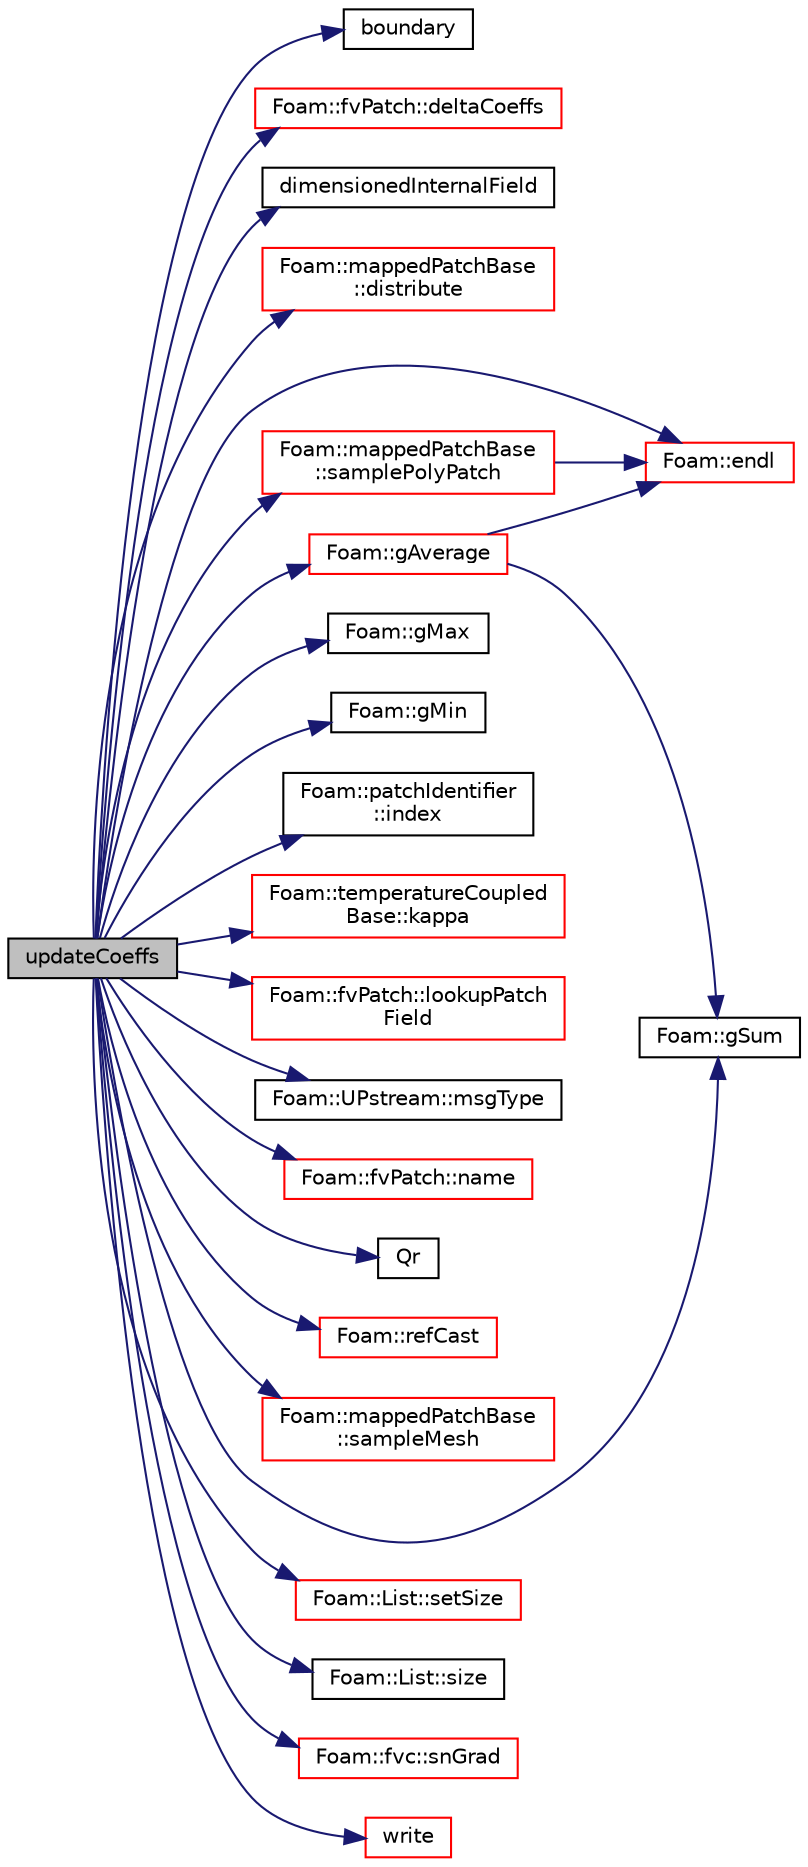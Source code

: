 digraph "updateCoeffs"
{
  bgcolor="transparent";
  edge [fontname="Helvetica",fontsize="10",labelfontname="Helvetica",labelfontsize="10"];
  node [fontname="Helvetica",fontsize="10",shape=record];
  rankdir="LR";
  Node1 [label="updateCoeffs",height=0.2,width=0.4,color="black", fillcolor="grey75", style="filled", fontcolor="black"];
  Node1 -> Node2 [color="midnightblue",fontsize="10",style="solid",fontname="Helvetica"];
  Node2 [label="boundary",height=0.2,width=0.4,color="black",URL="$a03940.html#a658027ecaee450b6533bd8d019d2c1f5"];
  Node1 -> Node3 [color="midnightblue",fontsize="10",style="solid",fontname="Helvetica"];
  Node3 [label="Foam::fvPatch::deltaCoeffs",height=0.2,width=0.4,color="red",URL="$a00887.html#a68566c15658234b1c4c972ff9bfcee26",tooltip="Return the face - cell distance coeffient. "];
  Node1 -> Node4 [color="midnightblue",fontsize="10",style="solid",fontname="Helvetica"];
  Node4 [label="dimensionedInternalField",height=0.2,width=0.4,color="black",URL="$a03138.html#a942cd19121a46cdc649099eb27c74b18"];
  Node1 -> Node5 [color="midnightblue",fontsize="10",style="solid",fontname="Helvetica"];
  Node5 [label="Foam::mappedPatchBase\l::distribute",height=0.2,width=0.4,color="red",URL="$a01423.html#a19634e92e19466f33831b6908d0a4fab",tooltip="Wrapper around map/interpolate data distribution. "];
  Node1 -> Node6 [color="midnightblue",fontsize="10",style="solid",fontname="Helvetica"];
  Node6 [label="Foam::endl",height=0.2,width=0.4,color="red",URL="$a10758.html#a2db8fe02a0d3909e9351bb4275b23ce4",tooltip="Add newline and flush stream. "];
  Node1 -> Node7 [color="midnightblue",fontsize="10",style="solid",fontname="Helvetica"];
  Node7 [label="Foam::gAverage",height=0.2,width=0.4,color="red",URL="$a10758.html#ab45e56189711a2e5cdd381a0e2b6cc5c"];
  Node7 -> Node6 [color="midnightblue",fontsize="10",style="solid",fontname="Helvetica"];
  Node7 -> Node8 [color="midnightblue",fontsize="10",style="solid",fontname="Helvetica"];
  Node8 [label="Foam::gSum",height=0.2,width=0.4,color="black",URL="$a10758.html#a11b1ebb4c53ad062332767d75ca96328"];
  Node1 -> Node9 [color="midnightblue",fontsize="10",style="solid",fontname="Helvetica"];
  Node9 [label="Foam::gMax",height=0.2,width=0.4,color="black",URL="$a10758.html#ae8d631fb8e841947408bb711abfb1e67"];
  Node1 -> Node10 [color="midnightblue",fontsize="10",style="solid",fontname="Helvetica"];
  Node10 [label="Foam::gMin",height=0.2,width=0.4,color="black",URL="$a10758.html#aca330ee6cfe7d602300dbc5905f8c9f6"];
  Node1 -> Node8 [color="midnightblue",fontsize="10",style="solid",fontname="Helvetica"];
  Node1 -> Node11 [color="midnightblue",fontsize="10",style="solid",fontname="Helvetica"];
  Node11 [label="Foam::patchIdentifier\l::index",height=0.2,width=0.4,color="black",URL="$a01805.html#a7d1e8acadb27bd2b4e61457d47b71b6f",tooltip="Return the index of this patch in the boundaryMesh. "];
  Node1 -> Node12 [color="midnightblue",fontsize="10",style="solid",fontname="Helvetica"];
  Node12 [label="Foam::temperatureCoupled\lBase::kappa",height=0.2,width=0.4,color="red",URL="$a02573.html#a27f7eb60b12da7ce5742958e36252898",tooltip="Given patch temperature calculate corresponding K field. "];
  Node1 -> Node13 [color="midnightblue",fontsize="10",style="solid",fontname="Helvetica"];
  Node13 [label="Foam::fvPatch::lookupPatch\lField",height=0.2,width=0.4,color="red",URL="$a00887.html#afaaf754f8e65cc448cfe3dfb1e033ae1",tooltip="Lookup and return the patchField of the named field from the. "];
  Node1 -> Node14 [color="midnightblue",fontsize="10",style="solid",fontname="Helvetica"];
  Node14 [label="Foam::UPstream::msgType",height=0.2,width=0.4,color="black",URL="$a02780.html#ae5b8fe6652f6320aa6c7f5c44b6f01b7",tooltip="Message tag of standard messages. "];
  Node1 -> Node15 [color="midnightblue",fontsize="10",style="solid",fontname="Helvetica"];
  Node15 [label="Foam::fvPatch::name",height=0.2,width=0.4,color="red",URL="$a00887.html#a75b72488d2e82151b025744974919d5d",tooltip="Return name. "];
  Node1 -> Node16 [color="midnightblue",fontsize="10",style="solid",fontname="Helvetica"];
  Node16 [label="Qr",height=0.2,width=0.4,color="black",URL="$a04445.html#a78bcf340cde4f20cf12473945680d11a"];
  Node1 -> Node17 [color="midnightblue",fontsize="10",style="solid",fontname="Helvetica"];
  Node17 [label="Foam::refCast",height=0.2,width=0.4,color="red",URL="$a10758.html#a28f53307dad4466f23067e79a948e2a1",tooltip="Reference type cast template function. "];
  Node1 -> Node18 [color="midnightblue",fontsize="10",style="solid",fontname="Helvetica"];
  Node18 [label="Foam::mappedPatchBase\l::sampleMesh",height=0.2,width=0.4,color="red",URL="$a01423.html#a80e7d2240854cf86b347a95cb1bab341",tooltip="Get the region mesh. "];
  Node1 -> Node19 [color="midnightblue",fontsize="10",style="solid",fontname="Helvetica"];
  Node19 [label="Foam::mappedPatchBase\l::samplePolyPatch",height=0.2,width=0.4,color="red",URL="$a01423.html#a3434acc5afba1f7b7b8f4c573befd8b3",tooltip="Get the patch on the region. "];
  Node19 -> Node6 [color="midnightblue",fontsize="10",style="solid",fontname="Helvetica"];
  Node1 -> Node20 [color="midnightblue",fontsize="10",style="solid",fontname="Helvetica"];
  Node20 [label="Foam::List::setSize",height=0.2,width=0.4,color="red",URL="$a01366.html#aedb985ffeaf1bdbfeccc2a8730405703",tooltip="Reset size of List. "];
  Node1 -> Node21 [color="midnightblue",fontsize="10",style="solid",fontname="Helvetica"];
  Node21 [label="Foam::List::size",height=0.2,width=0.4,color="black",URL="$a01366.html#a8a5f6fa29bd4b500caf186f60245b384",tooltip="Override size to be inconsistent with allocated storage. "];
  Node1 -> Node22 [color="midnightblue",fontsize="10",style="solid",fontname="Helvetica"];
  Node22 [label="Foam::fvc::snGrad",height=0.2,width=0.4,color="red",URL="$a10792.html#a15da734ee906cb52cf17937ab84c41a0"];
  Node1 -> Node23 [color="midnightblue",fontsize="10",style="solid",fontname="Helvetica"];
  Node23 [label="write",height=0.2,width=0.4,color="red",URL="$a02720.html#a0941061ad5a26be83b4107d05750ace6",tooltip="Write. "];
}
